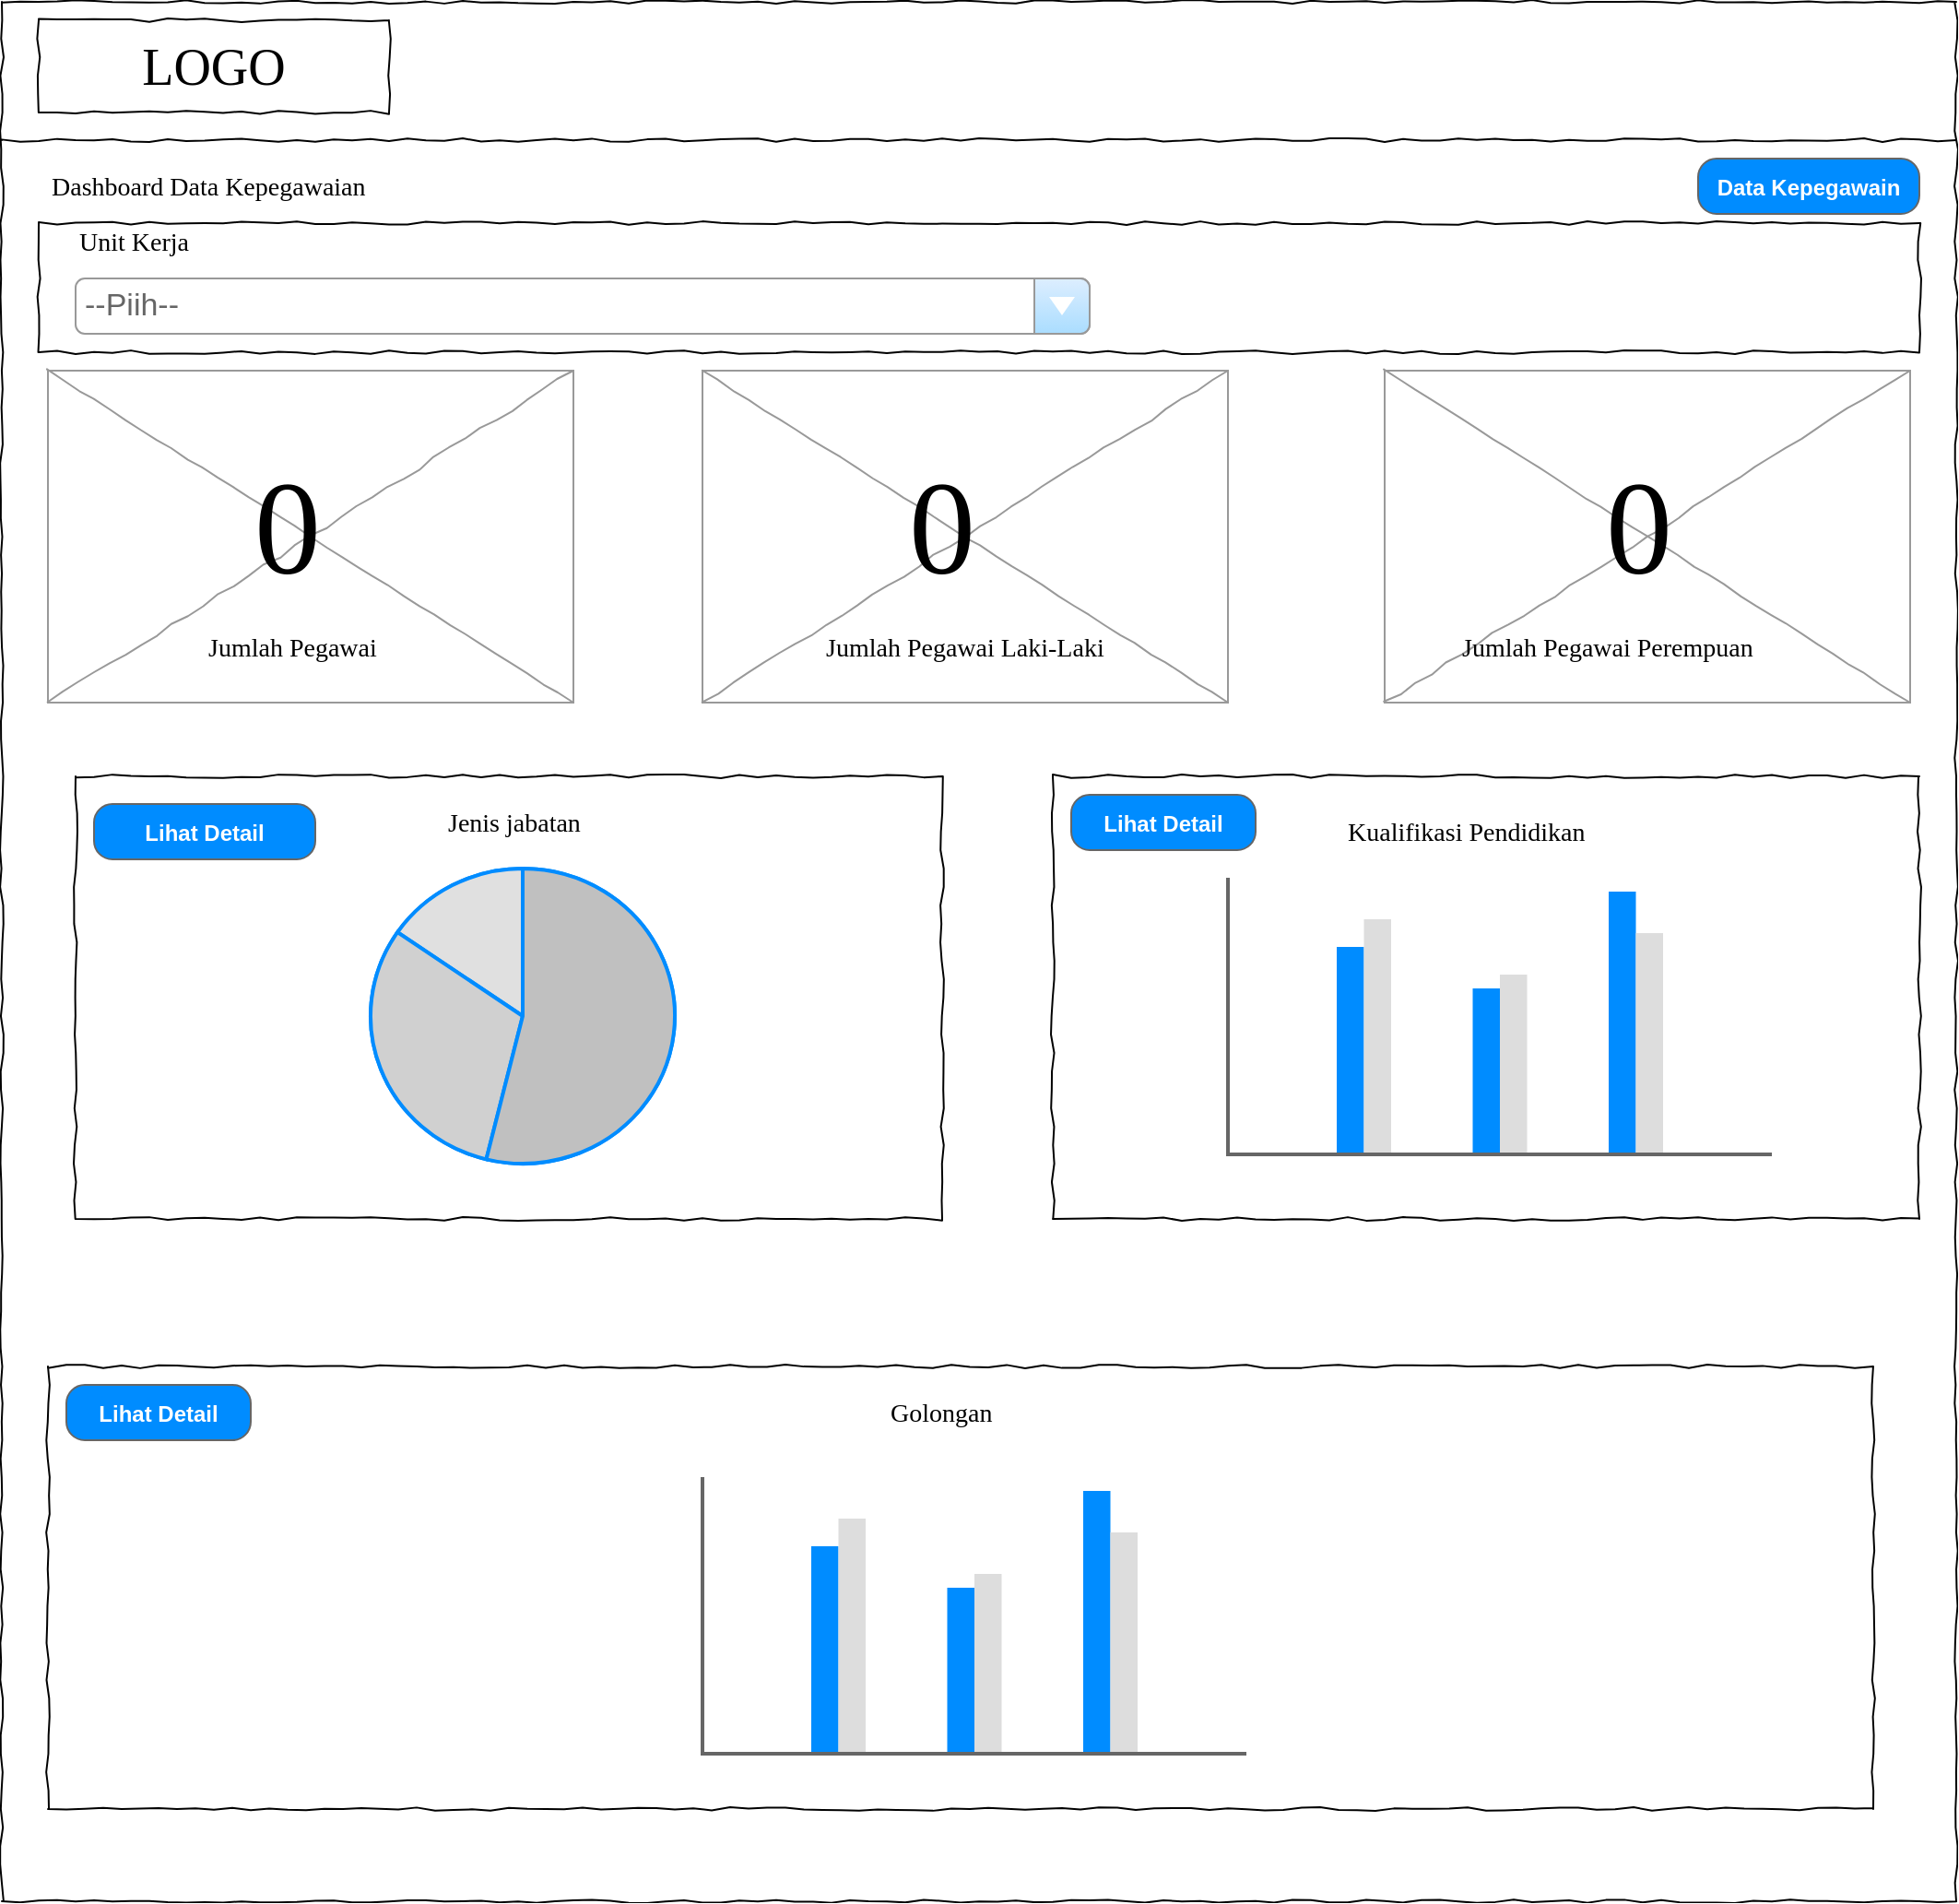 <mxfile version="22.1.8" type="github">
  <diagram name="Page-1" id="03018318-947c-dd8e-b7a3-06fadd420f32">
    <mxGraphModel dx="1531" dy="691" grid="1" gridSize="10" guides="1" tooltips="1" connect="1" arrows="1" fold="1" page="1" pageScale="1" pageWidth="1100" pageHeight="850" background="none" math="0" shadow="0">
      <root>
        <mxCell id="0" />
        <mxCell id="1" parent="0" />
        <mxCell id="677b7b8949515195-1" value="" style="whiteSpace=wrap;html=1;rounded=0;shadow=0;labelBackgroundColor=none;strokeColor=#000000;strokeWidth=1;fillColor=none;fontFamily=Verdana;fontSize=12;fontColor=#000000;align=center;comic=1;" parent="1" vertex="1">
          <mxGeometry x="20" y="20" width="1060" height="1030" as="geometry" />
        </mxCell>
        <mxCell id="677b7b8949515195-2" value="LOGO" style="whiteSpace=wrap;html=1;rounded=0;shadow=0;labelBackgroundColor=none;strokeWidth=1;fontFamily=Verdana;fontSize=28;align=center;comic=1;" parent="1" vertex="1">
          <mxGeometry x="40" y="30" width="190" height="50" as="geometry" />
        </mxCell>
        <mxCell id="677b7b8949515195-9" value="" style="line;strokeWidth=1;html=1;rounded=0;shadow=0;labelBackgroundColor=none;fillColor=none;fontFamily=Verdana;fontSize=14;fontColor=#000000;align=center;comic=1;" parent="1" vertex="1">
          <mxGeometry x="20" y="90" width="1060" height="10" as="geometry" />
        </mxCell>
        <mxCell id="677b7b8949515195-16" value="" style="verticalLabelPosition=bottom;shadow=0;dashed=0;align=center;html=1;verticalAlign=top;strokeWidth=1;shape=mxgraph.mockup.graphics.simpleIcon;strokeColor=#999999;rounded=0;labelBackgroundColor=none;fontFamily=Verdana;fontSize=14;fontColor=#000000;comic=1;" parent="1" vertex="1">
          <mxGeometry x="45" y="220" width="285" height="180" as="geometry" />
        </mxCell>
        <mxCell id="8gUWTxBggKrRHHZYkB5M-9" value="--Piih--" style="strokeWidth=1;shadow=0;dashed=0;align=center;html=1;shape=mxgraph.mockup.forms.comboBox;strokeColor=#999999;fillColor=#ddeeff;align=left;fillColor2=#aaddff;mainText=;fontColor=#666666;fontSize=17;spacingLeft=3;" parent="1" vertex="1">
          <mxGeometry x="60" y="170" width="550" height="30" as="geometry" />
        </mxCell>
        <mxCell id="8gUWTxBggKrRHHZYkB5M-10" value="Unit Kerja" style="text;html=1;points=[];align=left;verticalAlign=top;spacingTop=-4;fontSize=14;fontFamily=Verdana" parent="1" vertex="1">
          <mxGeometry x="60" y="140" width="170" height="20" as="geometry" />
        </mxCell>
        <mxCell id="8gUWTxBggKrRHHZYkB5M-12" value="" style="whiteSpace=wrap;html=1;rounded=0;shadow=0;labelBackgroundColor=none;strokeWidth=1;fillColor=none;fontFamily=Verdana;fontSize=12;align=center;comic=1;" parent="1" vertex="1">
          <mxGeometry x="40" y="140" width="1020" height="70" as="geometry" />
        </mxCell>
        <mxCell id="8gUWTxBggKrRHHZYkB5M-13" value="Dashboard Data Kepegawaian" style="text;html=1;points=[];align=left;verticalAlign=top;spacingTop=-4;fontSize=14;fontFamily=Verdana" parent="1" vertex="1">
          <mxGeometry x="45" y="110" width="170" height="20" as="geometry" />
        </mxCell>
        <mxCell id="8gUWTxBggKrRHHZYkB5M-14" value="&lt;font style=&quot;font-size: 12px;&quot;&gt;Data Kepegawain&lt;/font&gt;" style="strokeWidth=1;shadow=0;dashed=0;align=center;html=1;shape=mxgraph.mockup.buttons.button;strokeColor=#666666;fontColor=#ffffff;mainText=;buttonStyle=round;fontSize=17;fontStyle=1;fillColor=#008cff;whiteSpace=wrap;" parent="1" vertex="1">
          <mxGeometry x="940" y="105" width="120" height="30" as="geometry" />
        </mxCell>
        <mxCell id="8gUWTxBggKrRHHZYkB5M-15" value="" style="verticalLabelPosition=bottom;shadow=0;dashed=0;align=center;html=1;verticalAlign=top;strokeWidth=1;shape=mxgraph.mockup.graphics.simpleIcon;strokeColor=#999999;rounded=0;labelBackgroundColor=none;fontFamily=Verdana;fontSize=14;fontColor=#000000;comic=1;" parent="1" vertex="1">
          <mxGeometry x="400" y="220" width="285" height="180" as="geometry" />
        </mxCell>
        <mxCell id="8gUWTxBggKrRHHZYkB5M-16" value="" style="verticalLabelPosition=bottom;shadow=0;dashed=0;align=center;html=1;verticalAlign=top;strokeWidth=1;shape=mxgraph.mockup.graphics.simpleIcon;strokeColor=#999999;rounded=0;labelBackgroundColor=none;fontFamily=Verdana;fontSize=14;fontColor=#000000;comic=1;" parent="1" vertex="1">
          <mxGeometry x="770" y="220" width="285" height="180" as="geometry" />
        </mxCell>
        <mxCell id="8gUWTxBggKrRHHZYkB5M-17" value="Jumlah Pegawai" style="text;html=1;points=[];align=left;verticalAlign=top;spacingTop=-4;fontSize=14;fontFamily=Verdana" parent="1" vertex="1">
          <mxGeometry x="130" y="360" width="170" height="20" as="geometry" />
        </mxCell>
        <mxCell id="8gUWTxBggKrRHHZYkB5M-18" value="Jumlah Pegawai Laki-Laki" style="text;html=1;points=[];align=left;verticalAlign=top;spacingTop=-4;fontSize=14;fontFamily=Verdana" parent="1" vertex="1">
          <mxGeometry x="465" y="360" width="170" height="20" as="geometry" />
        </mxCell>
        <mxCell id="8gUWTxBggKrRHHZYkB5M-19" value="Jumlah Pegawai Perempuan" style="text;html=1;points=[];align=left;verticalAlign=top;spacingTop=-4;fontSize=14;fontFamily=Verdana" parent="1" vertex="1">
          <mxGeometry x="810" y="360" width="170" height="20" as="geometry" />
        </mxCell>
        <mxCell id="8gUWTxBggKrRHHZYkB5M-22" value="" style="whiteSpace=wrap;html=1;rounded=0;shadow=0;labelBackgroundColor=none;strokeWidth=1;fillColor=none;fontFamily=Verdana;fontSize=12;align=center;comic=1;" parent="1" vertex="1">
          <mxGeometry x="60" y="440" width="470" height="240" as="geometry" />
        </mxCell>
        <mxCell id="8gUWTxBggKrRHHZYkB5M-23" value="" style="whiteSpace=wrap;html=1;rounded=0;shadow=0;labelBackgroundColor=none;strokeWidth=1;fillColor=none;fontFamily=Verdana;fontSize=12;align=center;comic=1;" parent="1" vertex="1">
          <mxGeometry x="590" y="440" width="470" height="240" as="geometry" />
        </mxCell>
        <mxCell id="8gUWTxBggKrRHHZYkB5M-24" value="" style="verticalLabelPosition=bottom;shadow=0;dashed=0;align=center;html=1;verticalAlign=top;strokeWidth=1;shape=mxgraph.mockup.graphics.pieChart;strokeColor=#008cff;parts=10,20,35;partColors=#e0e0e0,#d0d0d0,#c0c0c0,#b0b0b0,#a0a0a0;strokeWidth=2;" parent="1" vertex="1">
          <mxGeometry x="220" y="490" width="165" height="160" as="geometry" />
        </mxCell>
        <mxCell id="8gUWTxBggKrRHHZYkB5M-25" value="" style="verticalLabelPosition=bottom;shadow=0;dashed=0;align=center;html=1;verticalAlign=top;strokeWidth=1;shape=mxgraph.mockup.graphics.columnChart;strokeColor=none;strokeColor2=none;strokeColor3=#666666;fillColor2=#008cff;fillColor3=#dddddd;" parent="1" vertex="1">
          <mxGeometry x="685" y="495" width="295" height="150" as="geometry" />
        </mxCell>
        <mxCell id="8gUWTxBggKrRHHZYkB5M-26" value="&lt;font style=&quot;font-size: 12px;&quot;&gt;Lihat Detail&lt;/font&gt;" style="strokeWidth=1;shadow=0;dashed=0;align=center;html=1;shape=mxgraph.mockup.buttons.button;strokeColor=#666666;fontColor=#ffffff;mainText=;buttonStyle=round;fontSize=17;fontStyle=1;fillColor=#008cff;whiteSpace=wrap;" parent="1" vertex="1">
          <mxGeometry x="70" y="455" width="120" height="30" as="geometry" />
        </mxCell>
        <mxCell id="8gUWTxBggKrRHHZYkB5M-27" value="&lt;font style=&quot;font-size: 12px;&quot;&gt;Lihat Detail&lt;/font&gt;" style="strokeWidth=1;shadow=0;dashed=0;align=center;html=1;shape=mxgraph.mockup.buttons.button;strokeColor=#666666;fontColor=#ffffff;mainText=;buttonStyle=round;fontSize=17;fontStyle=1;fillColor=#008cff;whiteSpace=wrap;" parent="1" vertex="1">
          <mxGeometry x="600" y="450" width="100" height="30" as="geometry" />
        </mxCell>
        <mxCell id="8gUWTxBggKrRHHZYkB5M-30" value="" style="whiteSpace=wrap;html=1;rounded=0;shadow=0;labelBackgroundColor=none;strokeWidth=1;fillColor=none;fontFamily=Verdana;fontSize=12;align=center;comic=1;" parent="1" vertex="1">
          <mxGeometry x="45" y="760" width="990" height="240" as="geometry" />
        </mxCell>
        <mxCell id="8gUWTxBggKrRHHZYkB5M-31" value="" style="verticalLabelPosition=bottom;shadow=0;dashed=0;align=center;html=1;verticalAlign=top;strokeWidth=1;shape=mxgraph.mockup.graphics.columnChart;strokeColor=none;strokeColor2=none;strokeColor3=#666666;fillColor2=#008cff;fillColor3=#dddddd;" parent="1" vertex="1">
          <mxGeometry x="400" y="820" width="295" height="150" as="geometry" />
        </mxCell>
        <mxCell id="8gUWTxBggKrRHHZYkB5M-32" value="&lt;font style=&quot;font-size: 12px;&quot;&gt;Lihat Detail&lt;/font&gt;" style="strokeWidth=1;shadow=0;dashed=0;align=center;html=1;shape=mxgraph.mockup.buttons.button;strokeColor=#666666;fontColor=#ffffff;mainText=;buttonStyle=round;fontSize=17;fontStyle=1;fillColor=#008cff;whiteSpace=wrap;" parent="1" vertex="1">
          <mxGeometry x="55" y="770" width="100" height="30" as="geometry" />
        </mxCell>
        <mxCell id="8gUWTxBggKrRHHZYkB5M-33" value="Jenis jabatan" style="text;html=1;points=[];align=left;verticalAlign=top;spacingTop=-4;fontSize=14;fontFamily=Verdana" parent="1" vertex="1">
          <mxGeometry x="260" y="455" width="170" height="20" as="geometry" />
        </mxCell>
        <mxCell id="8gUWTxBggKrRHHZYkB5M-34" value="Kualifikasi Pendidikan" style="text;html=1;points=[];align=left;verticalAlign=top;spacingTop=-4;fontSize=14;fontFamily=Verdana" parent="1" vertex="1">
          <mxGeometry x="747.5" y="460" width="170" height="20" as="geometry" />
        </mxCell>
        <mxCell id="8gUWTxBggKrRHHZYkB5M-35" value="Golongan" style="text;html=1;points=[];align=left;verticalAlign=top;spacingTop=-4;fontSize=14;fontFamily=Verdana" parent="1" vertex="1">
          <mxGeometry x="500" y="775" width="70" height="20" as="geometry" />
        </mxCell>
        <mxCell id="8gUWTxBggKrRHHZYkB5M-38" value="&lt;font style=&quot;font-size: 72px;&quot;&gt;0&lt;/font&gt;" style="text;html=1;points=[];align=left;verticalAlign=top;spacingTop=-4;fontSize=14;fontFamily=Verdana" parent="1" vertex="1">
          <mxGeometry x="155" y="260" width="50" height="80" as="geometry" />
        </mxCell>
        <mxCell id="8gUWTxBggKrRHHZYkB5M-39" value="&lt;font style=&quot;font-size: 72px;&quot;&gt;0&lt;/font&gt;" style="text;html=1;points=[];align=left;verticalAlign=top;spacingTop=-4;fontSize=14;fontFamily=Verdana" parent="1" vertex="1">
          <mxGeometry x="510" y="260" width="50" height="80" as="geometry" />
        </mxCell>
        <mxCell id="8gUWTxBggKrRHHZYkB5M-40" value="&lt;font style=&quot;font-size: 72px;&quot;&gt;0&lt;/font&gt;" style="text;html=1;points=[];align=left;verticalAlign=top;spacingTop=-4;fontSize=14;fontFamily=Verdana" parent="1" vertex="1">
          <mxGeometry x="887.5" y="260" width="50" height="80" as="geometry" />
        </mxCell>
      </root>
    </mxGraphModel>
  </diagram>
</mxfile>
